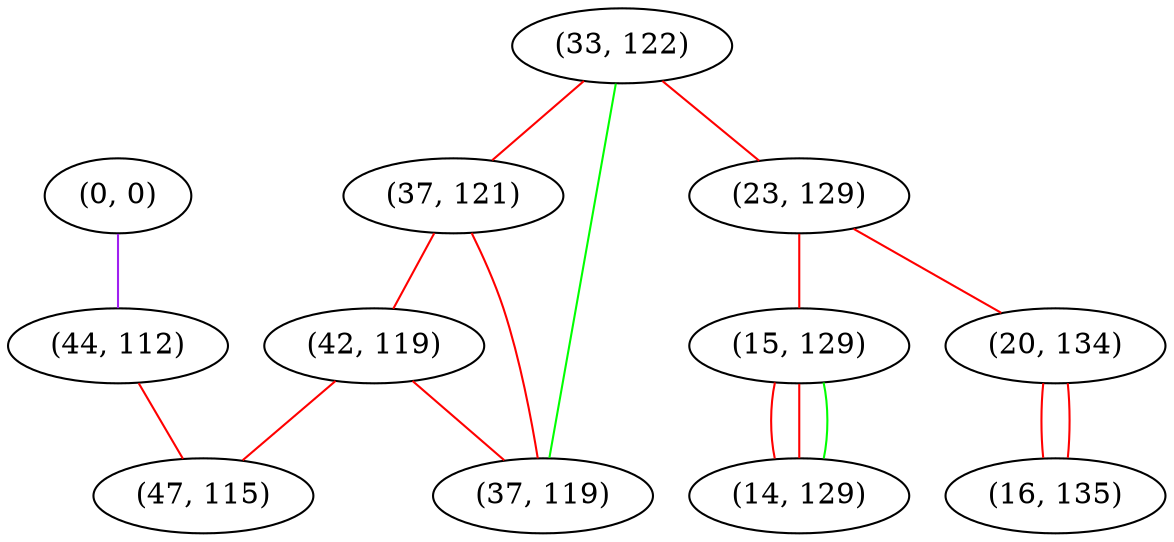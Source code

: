 graph "" {
"(0, 0)";
"(33, 122)";
"(23, 129)";
"(15, 129)";
"(37, 121)";
"(14, 129)";
"(20, 134)";
"(44, 112)";
"(42, 119)";
"(47, 115)";
"(37, 119)";
"(16, 135)";
"(0, 0)" -- "(44, 112)"  [color=purple, key=0, weight=4];
"(33, 122)" -- "(37, 121)"  [color=red, key=0, weight=1];
"(33, 122)" -- "(37, 119)"  [color=green, key=0, weight=2];
"(33, 122)" -- "(23, 129)"  [color=red, key=0, weight=1];
"(23, 129)" -- "(20, 134)"  [color=red, key=0, weight=1];
"(23, 129)" -- "(15, 129)"  [color=red, key=0, weight=1];
"(15, 129)" -- "(14, 129)"  [color=red, key=0, weight=1];
"(15, 129)" -- "(14, 129)"  [color=red, key=1, weight=1];
"(15, 129)" -- "(14, 129)"  [color=green, key=2, weight=2];
"(37, 121)" -- "(42, 119)"  [color=red, key=0, weight=1];
"(37, 121)" -- "(37, 119)"  [color=red, key=0, weight=1];
"(20, 134)" -- "(16, 135)"  [color=red, key=0, weight=1];
"(20, 134)" -- "(16, 135)"  [color=red, key=1, weight=1];
"(44, 112)" -- "(47, 115)"  [color=red, key=0, weight=1];
"(42, 119)" -- "(47, 115)"  [color=red, key=0, weight=1];
"(42, 119)" -- "(37, 119)"  [color=red, key=0, weight=1];
}
